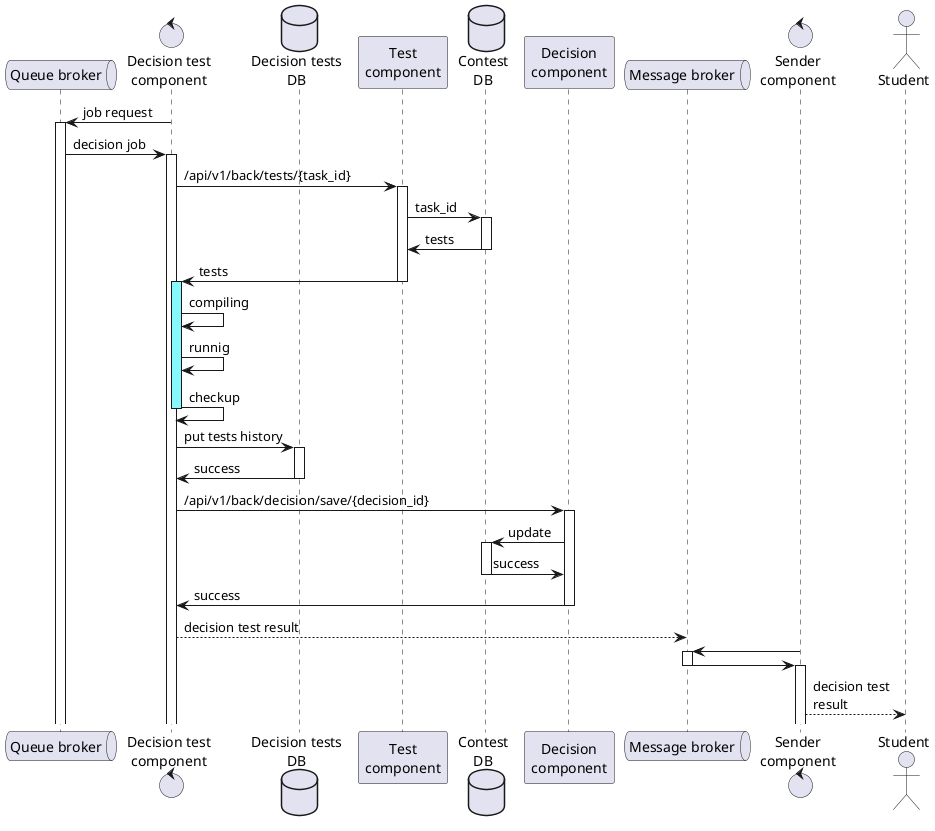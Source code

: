 @startuml "Sequence decition test"

queue "Queue broker" as queue
control "Decision test\ncomponent" as decisiontest
database "Decision tests\nDB" as decisiontestdb
participant "Test\ncomponent" as test
database "Contest\nDB" as contestdb 
participant "Decision\ncomponent" as decision 
queue "Message broker" as message
control "Sender\ncomponent" as sender
actor "Student" as student

decisiontest -> queue: job request
activate queue

queue -> decisiontest: decision job

activate decisiontest
decisiontest -> test: /api/v1/back/tests/{task_id}
activate test

test -> contestdb: task_id 
activate contestdb
contestdb -> test: tests
deactivate contestdb

test -> decisiontest: tests
deactivate test


activate decisiontest #88F8FF
decisiontest -> decisiontest: compiling
decisiontest -> decisiontest: runnig
decisiontest -> decisiontest: checkup
deactivate decisiontest

decisiontest ->decisiontestdb: put tests history
activate decisiontestdb
decisiontestdb -> decisiontest: success
deactivate decisiontestdb

decisiontest -> decision: /api/v1/back/decision/save/{decision_id}
activate decision
decision -> contestdb: update
activate contestdb
contestdb -> decision: success
deactivate contestdb

decision -> decisiontest: success
deactivate decision
decisiontest --> message: decision test result    

sender -> message
activate message
message -> sender
deactivate message
activate sender
sender --> student: decision test\nresult 



@enduml